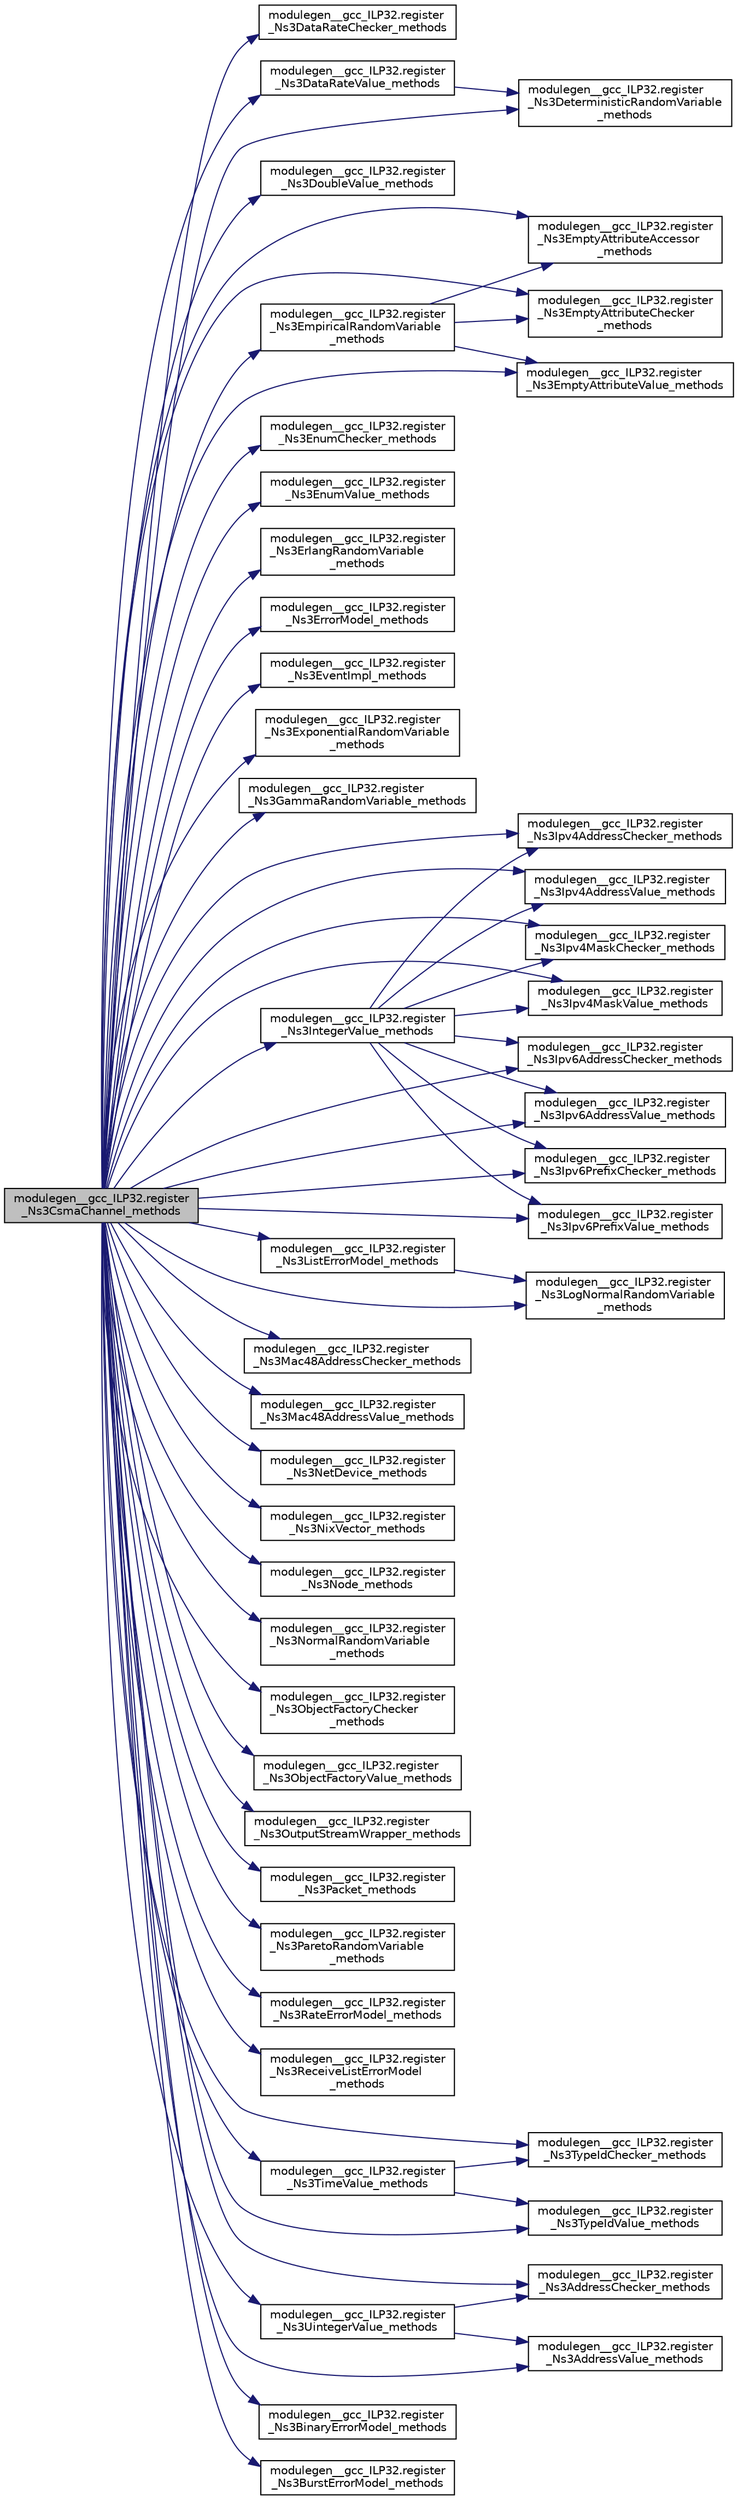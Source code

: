 digraph "modulegen__gcc_ILP32.register_Ns3CsmaChannel_methods"
{
  edge [fontname="Helvetica",fontsize="10",labelfontname="Helvetica",labelfontsize="10"];
  node [fontname="Helvetica",fontsize="10",shape=record];
  rankdir="LR";
  Node1 [label="modulegen__gcc_ILP32.register\l_Ns3CsmaChannel_methods",height=0.2,width=0.4,color="black", fillcolor="grey75", style="filled", fontcolor="black"];
  Node1 -> Node2 [color="midnightblue",fontsize="10",style="solid"];
  Node2 [label="modulegen__gcc_ILP32.register\l_Ns3DataRateChecker_methods",height=0.2,width=0.4,color="black", fillcolor="white", style="filled",URL="$d5/d79/namespacemodulegen____gcc__ILP32.html#a29fce5b90bb63029c10e1f6c31445ef8"];
  Node1 -> Node3 [color="midnightblue",fontsize="10",style="solid"];
  Node3 [label="modulegen__gcc_ILP32.register\l_Ns3DataRateValue_methods",height=0.2,width=0.4,color="black", fillcolor="white", style="filled",URL="$d5/d79/namespacemodulegen____gcc__ILP32.html#ae9a5e4f1c8744f24232f30ba6195316c"];
  Node3 -> Node4 [color="midnightblue",fontsize="10",style="solid"];
  Node4 [label="modulegen__gcc_ILP32.register\l_Ns3DeterministicRandomVariable\l_methods",height=0.2,width=0.4,color="black", fillcolor="white", style="filled",URL="$d5/d79/namespacemodulegen____gcc__ILP32.html#a863c4172668c4be59165816ab68bf4ea"];
  Node1 -> Node4 [color="midnightblue",fontsize="10",style="solid"];
  Node1 -> Node5 [color="midnightblue",fontsize="10",style="solid"];
  Node5 [label="modulegen__gcc_ILP32.register\l_Ns3DoubleValue_methods",height=0.2,width=0.4,color="black", fillcolor="white", style="filled",URL="$d5/d79/namespacemodulegen____gcc__ILP32.html#a655ce0a1b19f17b677a9ccff35c632fd"];
  Node1 -> Node6 [color="midnightblue",fontsize="10",style="solid"];
  Node6 [label="modulegen__gcc_ILP32.register\l_Ns3EmpiricalRandomVariable\l_methods",height=0.2,width=0.4,color="black", fillcolor="white", style="filled",URL="$d5/d79/namespacemodulegen____gcc__ILP32.html#a6446c81f0f288423f8095c58812c96a6"];
  Node6 -> Node7 [color="midnightblue",fontsize="10",style="solid"];
  Node7 [label="modulegen__gcc_ILP32.register\l_Ns3EmptyAttributeAccessor\l_methods",height=0.2,width=0.4,color="black", fillcolor="white", style="filled",URL="$d5/d79/namespacemodulegen____gcc__ILP32.html#a489a942ef59028089c93b9dea61069a3"];
  Node6 -> Node8 [color="midnightblue",fontsize="10",style="solid"];
  Node8 [label="modulegen__gcc_ILP32.register\l_Ns3EmptyAttributeChecker\l_methods",height=0.2,width=0.4,color="black", fillcolor="white", style="filled",URL="$d5/d79/namespacemodulegen____gcc__ILP32.html#a46ed8d8e239b38c1a4353a533fcb77a2"];
  Node6 -> Node9 [color="midnightblue",fontsize="10",style="solid"];
  Node9 [label="modulegen__gcc_ILP32.register\l_Ns3EmptyAttributeValue_methods",height=0.2,width=0.4,color="black", fillcolor="white", style="filled",URL="$d5/d79/namespacemodulegen____gcc__ILP32.html#a4f1a7f7e506590df165bd2f16ec88878"];
  Node1 -> Node7 [color="midnightblue",fontsize="10",style="solid"];
  Node1 -> Node8 [color="midnightblue",fontsize="10",style="solid"];
  Node1 -> Node9 [color="midnightblue",fontsize="10",style="solid"];
  Node1 -> Node10 [color="midnightblue",fontsize="10",style="solid"];
  Node10 [label="modulegen__gcc_ILP32.register\l_Ns3EnumChecker_methods",height=0.2,width=0.4,color="black", fillcolor="white", style="filled",URL="$d5/d79/namespacemodulegen____gcc__ILP32.html#ae5912f10b50cb9b22868a90b1a8af6ff"];
  Node1 -> Node11 [color="midnightblue",fontsize="10",style="solid"];
  Node11 [label="modulegen__gcc_ILP32.register\l_Ns3EnumValue_methods",height=0.2,width=0.4,color="black", fillcolor="white", style="filled",URL="$d5/d79/namespacemodulegen____gcc__ILP32.html#ae326f463de72e46c155fc6b4d513b935"];
  Node1 -> Node12 [color="midnightblue",fontsize="10",style="solid"];
  Node12 [label="modulegen__gcc_ILP32.register\l_Ns3ErlangRandomVariable\l_methods",height=0.2,width=0.4,color="black", fillcolor="white", style="filled",URL="$d5/d79/namespacemodulegen____gcc__ILP32.html#a303a1d3c5897c3befc105fd1ae0555a3"];
  Node1 -> Node13 [color="midnightblue",fontsize="10",style="solid"];
  Node13 [label="modulegen__gcc_ILP32.register\l_Ns3ErrorModel_methods",height=0.2,width=0.4,color="black", fillcolor="white", style="filled",URL="$d5/d79/namespacemodulegen____gcc__ILP32.html#a850e877bd655932937a870db3091edd6"];
  Node1 -> Node14 [color="midnightblue",fontsize="10",style="solid"];
  Node14 [label="modulegen__gcc_ILP32.register\l_Ns3EventImpl_methods",height=0.2,width=0.4,color="black", fillcolor="white", style="filled",URL="$d5/d79/namespacemodulegen____gcc__ILP32.html#a600366111aadb7115136bfec5f8675e7"];
  Node1 -> Node15 [color="midnightblue",fontsize="10",style="solid"];
  Node15 [label="modulegen__gcc_ILP32.register\l_Ns3ExponentialRandomVariable\l_methods",height=0.2,width=0.4,color="black", fillcolor="white", style="filled",URL="$d5/d79/namespacemodulegen____gcc__ILP32.html#aece736044889d144f4bee4d03b7de81b"];
  Node1 -> Node16 [color="midnightblue",fontsize="10",style="solid"];
  Node16 [label="modulegen__gcc_ILP32.register\l_Ns3GammaRandomVariable_methods",height=0.2,width=0.4,color="black", fillcolor="white", style="filled",URL="$d5/d79/namespacemodulegen____gcc__ILP32.html#a12228d101ebfb3792bcdf5f3d4749309"];
  Node1 -> Node17 [color="midnightblue",fontsize="10",style="solid"];
  Node17 [label="modulegen__gcc_ILP32.register\l_Ns3IntegerValue_methods",height=0.2,width=0.4,color="black", fillcolor="white", style="filled",URL="$d5/d79/namespacemodulegen____gcc__ILP32.html#a4b61c0b25893bff5747f1c50aeb73acb"];
  Node17 -> Node18 [color="midnightblue",fontsize="10",style="solid"];
  Node18 [label="modulegen__gcc_ILP32.register\l_Ns3Ipv4AddressChecker_methods",height=0.2,width=0.4,color="black", fillcolor="white", style="filled",URL="$d5/d79/namespacemodulegen____gcc__ILP32.html#a91bc88170d5111bf6c9c0defc82f9018"];
  Node17 -> Node19 [color="midnightblue",fontsize="10",style="solid"];
  Node19 [label="modulegen__gcc_ILP32.register\l_Ns3Ipv4AddressValue_methods",height=0.2,width=0.4,color="black", fillcolor="white", style="filled",URL="$d5/d79/namespacemodulegen____gcc__ILP32.html#a9b966337400674f232afe6830aa55a11"];
  Node17 -> Node20 [color="midnightblue",fontsize="10",style="solid"];
  Node20 [label="modulegen__gcc_ILP32.register\l_Ns3Ipv4MaskChecker_methods",height=0.2,width=0.4,color="black", fillcolor="white", style="filled",URL="$d5/d79/namespacemodulegen____gcc__ILP32.html#a0c8c90b61f4e832ecf41510f18e20e98"];
  Node17 -> Node21 [color="midnightblue",fontsize="10",style="solid"];
  Node21 [label="modulegen__gcc_ILP32.register\l_Ns3Ipv4MaskValue_methods",height=0.2,width=0.4,color="black", fillcolor="white", style="filled",URL="$d5/d79/namespacemodulegen____gcc__ILP32.html#aa0677871460e65b32fe90ab9bef43b9f"];
  Node17 -> Node22 [color="midnightblue",fontsize="10",style="solid"];
  Node22 [label="modulegen__gcc_ILP32.register\l_Ns3Ipv6AddressChecker_methods",height=0.2,width=0.4,color="black", fillcolor="white", style="filled",URL="$d5/d79/namespacemodulegen____gcc__ILP32.html#aed7bbb9a518f22e7091964769eb4c4d3"];
  Node17 -> Node23 [color="midnightblue",fontsize="10",style="solid"];
  Node23 [label="modulegen__gcc_ILP32.register\l_Ns3Ipv6AddressValue_methods",height=0.2,width=0.4,color="black", fillcolor="white", style="filled",URL="$d5/d79/namespacemodulegen____gcc__ILP32.html#a94efe88582382700df8f33c69780357b"];
  Node17 -> Node24 [color="midnightblue",fontsize="10",style="solid"];
  Node24 [label="modulegen__gcc_ILP32.register\l_Ns3Ipv6PrefixChecker_methods",height=0.2,width=0.4,color="black", fillcolor="white", style="filled",URL="$d5/d79/namespacemodulegen____gcc__ILP32.html#a98ee840f5ce1609ca10ebe6eb1022047"];
  Node17 -> Node25 [color="midnightblue",fontsize="10",style="solid"];
  Node25 [label="modulegen__gcc_ILP32.register\l_Ns3Ipv6PrefixValue_methods",height=0.2,width=0.4,color="black", fillcolor="white", style="filled",URL="$d5/d79/namespacemodulegen____gcc__ILP32.html#a0b720f36ae3a4e1b9a79eba05de63e4a"];
  Node1 -> Node18 [color="midnightblue",fontsize="10",style="solid"];
  Node1 -> Node19 [color="midnightblue",fontsize="10",style="solid"];
  Node1 -> Node20 [color="midnightblue",fontsize="10",style="solid"];
  Node1 -> Node21 [color="midnightblue",fontsize="10",style="solid"];
  Node1 -> Node22 [color="midnightblue",fontsize="10",style="solid"];
  Node1 -> Node23 [color="midnightblue",fontsize="10",style="solid"];
  Node1 -> Node24 [color="midnightblue",fontsize="10",style="solid"];
  Node1 -> Node25 [color="midnightblue",fontsize="10",style="solid"];
  Node1 -> Node26 [color="midnightblue",fontsize="10",style="solid"];
  Node26 [label="modulegen__gcc_ILP32.register\l_Ns3ListErrorModel_methods",height=0.2,width=0.4,color="black", fillcolor="white", style="filled",URL="$d5/d79/namespacemodulegen____gcc__ILP32.html#a9b58e3894aa53b4ebdfad6a801d13903"];
  Node26 -> Node27 [color="midnightblue",fontsize="10",style="solid"];
  Node27 [label="modulegen__gcc_ILP32.register\l_Ns3LogNormalRandomVariable\l_methods",height=0.2,width=0.4,color="black", fillcolor="white", style="filled",URL="$d5/d79/namespacemodulegen____gcc__ILP32.html#a4f3a1c9e4d2390051bc66d0321f466e5"];
  Node1 -> Node27 [color="midnightblue",fontsize="10",style="solid"];
  Node1 -> Node28 [color="midnightblue",fontsize="10",style="solid"];
  Node28 [label="modulegen__gcc_ILP32.register\l_Ns3Mac48AddressChecker_methods",height=0.2,width=0.4,color="black", fillcolor="white", style="filled",URL="$d5/d79/namespacemodulegen____gcc__ILP32.html#a9a21f6afbd8086013a32b274dbadbbfe"];
  Node1 -> Node29 [color="midnightblue",fontsize="10",style="solid"];
  Node29 [label="modulegen__gcc_ILP32.register\l_Ns3Mac48AddressValue_methods",height=0.2,width=0.4,color="black", fillcolor="white", style="filled",URL="$d5/d79/namespacemodulegen____gcc__ILP32.html#acd3d4984a8cfb1ebfef0f6abc746e62c"];
  Node1 -> Node30 [color="midnightblue",fontsize="10",style="solid"];
  Node30 [label="modulegen__gcc_ILP32.register\l_Ns3NetDevice_methods",height=0.2,width=0.4,color="black", fillcolor="white", style="filled",URL="$d5/d79/namespacemodulegen____gcc__ILP32.html#a88fafb58aa743dae1a3acfbbb6787697"];
  Node1 -> Node31 [color="midnightblue",fontsize="10",style="solid"];
  Node31 [label="modulegen__gcc_ILP32.register\l_Ns3NixVector_methods",height=0.2,width=0.4,color="black", fillcolor="white", style="filled",URL="$d5/d79/namespacemodulegen____gcc__ILP32.html#a9b2d434ab0f4ea1d861923f9a09be052"];
  Node1 -> Node32 [color="midnightblue",fontsize="10",style="solid"];
  Node32 [label="modulegen__gcc_ILP32.register\l_Ns3Node_methods",height=0.2,width=0.4,color="black", fillcolor="white", style="filled",URL="$d5/d79/namespacemodulegen____gcc__ILP32.html#a2500f4dcd70d582b086c6ce23502e83c"];
  Node1 -> Node33 [color="midnightblue",fontsize="10",style="solid"];
  Node33 [label="modulegen__gcc_ILP32.register\l_Ns3NormalRandomVariable\l_methods",height=0.2,width=0.4,color="black", fillcolor="white", style="filled",URL="$d5/d79/namespacemodulegen____gcc__ILP32.html#a19dba5e985f333f3aaf4f9a23c36edad"];
  Node1 -> Node34 [color="midnightblue",fontsize="10",style="solid"];
  Node34 [label="modulegen__gcc_ILP32.register\l_Ns3ObjectFactoryChecker\l_methods",height=0.2,width=0.4,color="black", fillcolor="white", style="filled",URL="$d5/d79/namespacemodulegen____gcc__ILP32.html#aee073757310c9de4d2861b5c4b4eee5c"];
  Node1 -> Node35 [color="midnightblue",fontsize="10",style="solid"];
  Node35 [label="modulegen__gcc_ILP32.register\l_Ns3ObjectFactoryValue_methods",height=0.2,width=0.4,color="black", fillcolor="white", style="filled",URL="$d5/d79/namespacemodulegen____gcc__ILP32.html#a7505caf7d909001e889b89ce94143f4a"];
  Node1 -> Node36 [color="midnightblue",fontsize="10",style="solid"];
  Node36 [label="modulegen__gcc_ILP32.register\l_Ns3OutputStreamWrapper_methods",height=0.2,width=0.4,color="black", fillcolor="white", style="filled",URL="$d5/d79/namespacemodulegen____gcc__ILP32.html#a8e9fcb242da1166eddf53267a12bfdbb"];
  Node1 -> Node37 [color="midnightblue",fontsize="10",style="solid"];
  Node37 [label="modulegen__gcc_ILP32.register\l_Ns3Packet_methods",height=0.2,width=0.4,color="black", fillcolor="white", style="filled",URL="$d5/d79/namespacemodulegen____gcc__ILP32.html#ac954ddbcc06ada408c4168d841f1ac53"];
  Node1 -> Node38 [color="midnightblue",fontsize="10",style="solid"];
  Node38 [label="modulegen__gcc_ILP32.register\l_Ns3ParetoRandomVariable\l_methods",height=0.2,width=0.4,color="black", fillcolor="white", style="filled",URL="$d5/d79/namespacemodulegen____gcc__ILP32.html#aeeb1ab9a764c8ee20760d96f553b05e6"];
  Node1 -> Node39 [color="midnightblue",fontsize="10",style="solid"];
  Node39 [label="modulegen__gcc_ILP32.register\l_Ns3RateErrorModel_methods",height=0.2,width=0.4,color="black", fillcolor="white", style="filled",URL="$d5/d79/namespacemodulegen____gcc__ILP32.html#a43e7a30d0d40b70325dea7b5ffc3bd08"];
  Node1 -> Node40 [color="midnightblue",fontsize="10",style="solid"];
  Node40 [label="modulegen__gcc_ILP32.register\l_Ns3ReceiveListErrorModel\l_methods",height=0.2,width=0.4,color="black", fillcolor="white", style="filled",URL="$d5/d79/namespacemodulegen____gcc__ILP32.html#ac6153ad3148a9bb1ae86beaf7dbcdbe3"];
  Node1 -> Node41 [color="midnightblue",fontsize="10",style="solid"];
  Node41 [label="modulegen__gcc_ILP32.register\l_Ns3TimeValue_methods",height=0.2,width=0.4,color="black", fillcolor="white", style="filled",URL="$d5/d79/namespacemodulegen____gcc__ILP32.html#a1105d61b4c389df61b8b83b0a25cc654"];
  Node41 -> Node42 [color="midnightblue",fontsize="10",style="solid"];
  Node42 [label="modulegen__gcc_ILP32.register\l_Ns3TypeIdChecker_methods",height=0.2,width=0.4,color="black", fillcolor="white", style="filled",URL="$d5/d79/namespacemodulegen____gcc__ILP32.html#a8cc76f23a8cb33ad3a0e4d77e8fbee0a"];
  Node41 -> Node43 [color="midnightblue",fontsize="10",style="solid"];
  Node43 [label="modulegen__gcc_ILP32.register\l_Ns3TypeIdValue_methods",height=0.2,width=0.4,color="black", fillcolor="white", style="filled",URL="$d5/d79/namespacemodulegen____gcc__ILP32.html#a39c112d1c935b295e15786cb622c73a5"];
  Node1 -> Node42 [color="midnightblue",fontsize="10",style="solid"];
  Node1 -> Node43 [color="midnightblue",fontsize="10",style="solid"];
  Node1 -> Node44 [color="midnightblue",fontsize="10",style="solid"];
  Node44 [label="modulegen__gcc_ILP32.register\l_Ns3UintegerValue_methods",height=0.2,width=0.4,color="black", fillcolor="white", style="filled",URL="$d5/d79/namespacemodulegen____gcc__ILP32.html#ac714dce8d474460352595c8579b4b110"];
  Node44 -> Node45 [color="midnightblue",fontsize="10",style="solid"];
  Node45 [label="modulegen__gcc_ILP32.register\l_Ns3AddressChecker_methods",height=0.2,width=0.4,color="black", fillcolor="white", style="filled",URL="$d5/d79/namespacemodulegen____gcc__ILP32.html#a6cddc7786a1240bac0c2c11d2e5e40f3"];
  Node44 -> Node46 [color="midnightblue",fontsize="10",style="solid"];
  Node46 [label="modulegen__gcc_ILP32.register\l_Ns3AddressValue_methods",height=0.2,width=0.4,color="black", fillcolor="white", style="filled",URL="$d5/d79/namespacemodulegen____gcc__ILP32.html#a73078c37ac27c6fd2ec5e6a012ec4c0d"];
  Node1 -> Node45 [color="midnightblue",fontsize="10",style="solid"];
  Node1 -> Node46 [color="midnightblue",fontsize="10",style="solid"];
  Node1 -> Node47 [color="midnightblue",fontsize="10",style="solid"];
  Node47 [label="modulegen__gcc_ILP32.register\l_Ns3BinaryErrorModel_methods",height=0.2,width=0.4,color="black", fillcolor="white", style="filled",URL="$d5/d79/namespacemodulegen____gcc__ILP32.html#a6b7ff4a4607924d57d97005a37be20d6"];
  Node1 -> Node48 [color="midnightblue",fontsize="10",style="solid"];
  Node48 [label="modulegen__gcc_ILP32.register\l_Ns3BurstErrorModel_methods",height=0.2,width=0.4,color="black", fillcolor="white", style="filled",URL="$d5/d79/namespacemodulegen____gcc__ILP32.html#af7faf52233768a5c4bd01ce5f5e99ec6"];
}
